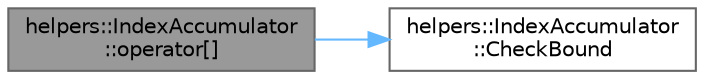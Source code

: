 digraph "helpers::IndexAccumulator::operator[]"
{
 // LATEX_PDF_SIZE
  bgcolor="transparent";
  edge [fontname=Helvetica,fontsize=10,labelfontname=Helvetica,labelfontsize=10];
  node [fontname=Helvetica,fontsize=10,shape=box,height=0.2,width=0.4];
  rankdir="LR";
  Node1 [id="Node000001",label="helpers::IndexAccumulator\l::operator[]",height=0.2,width=0.4,color="gray40", fillcolor="grey60", style="filled", fontcolor="black",tooltip="Read one more index, checking whether it is in the range dictated by the NdFlattener and previous ind..."];
  Node1 -> Node2 [id="edge1_Node000001_Node000002",color="steelblue1",style="solid",tooltip=" "];
  Node2 [id="Node000002",label="helpers::IndexAccumulator\l::CheckBound",height=0.2,width=0.4,color="grey40", fillcolor="white", style="filled",URL="$classhelpers_1_1IndexAccumulator.html#a28d9fe090295b2cb30c64e5acb666ffd",tooltip=" "];
}
